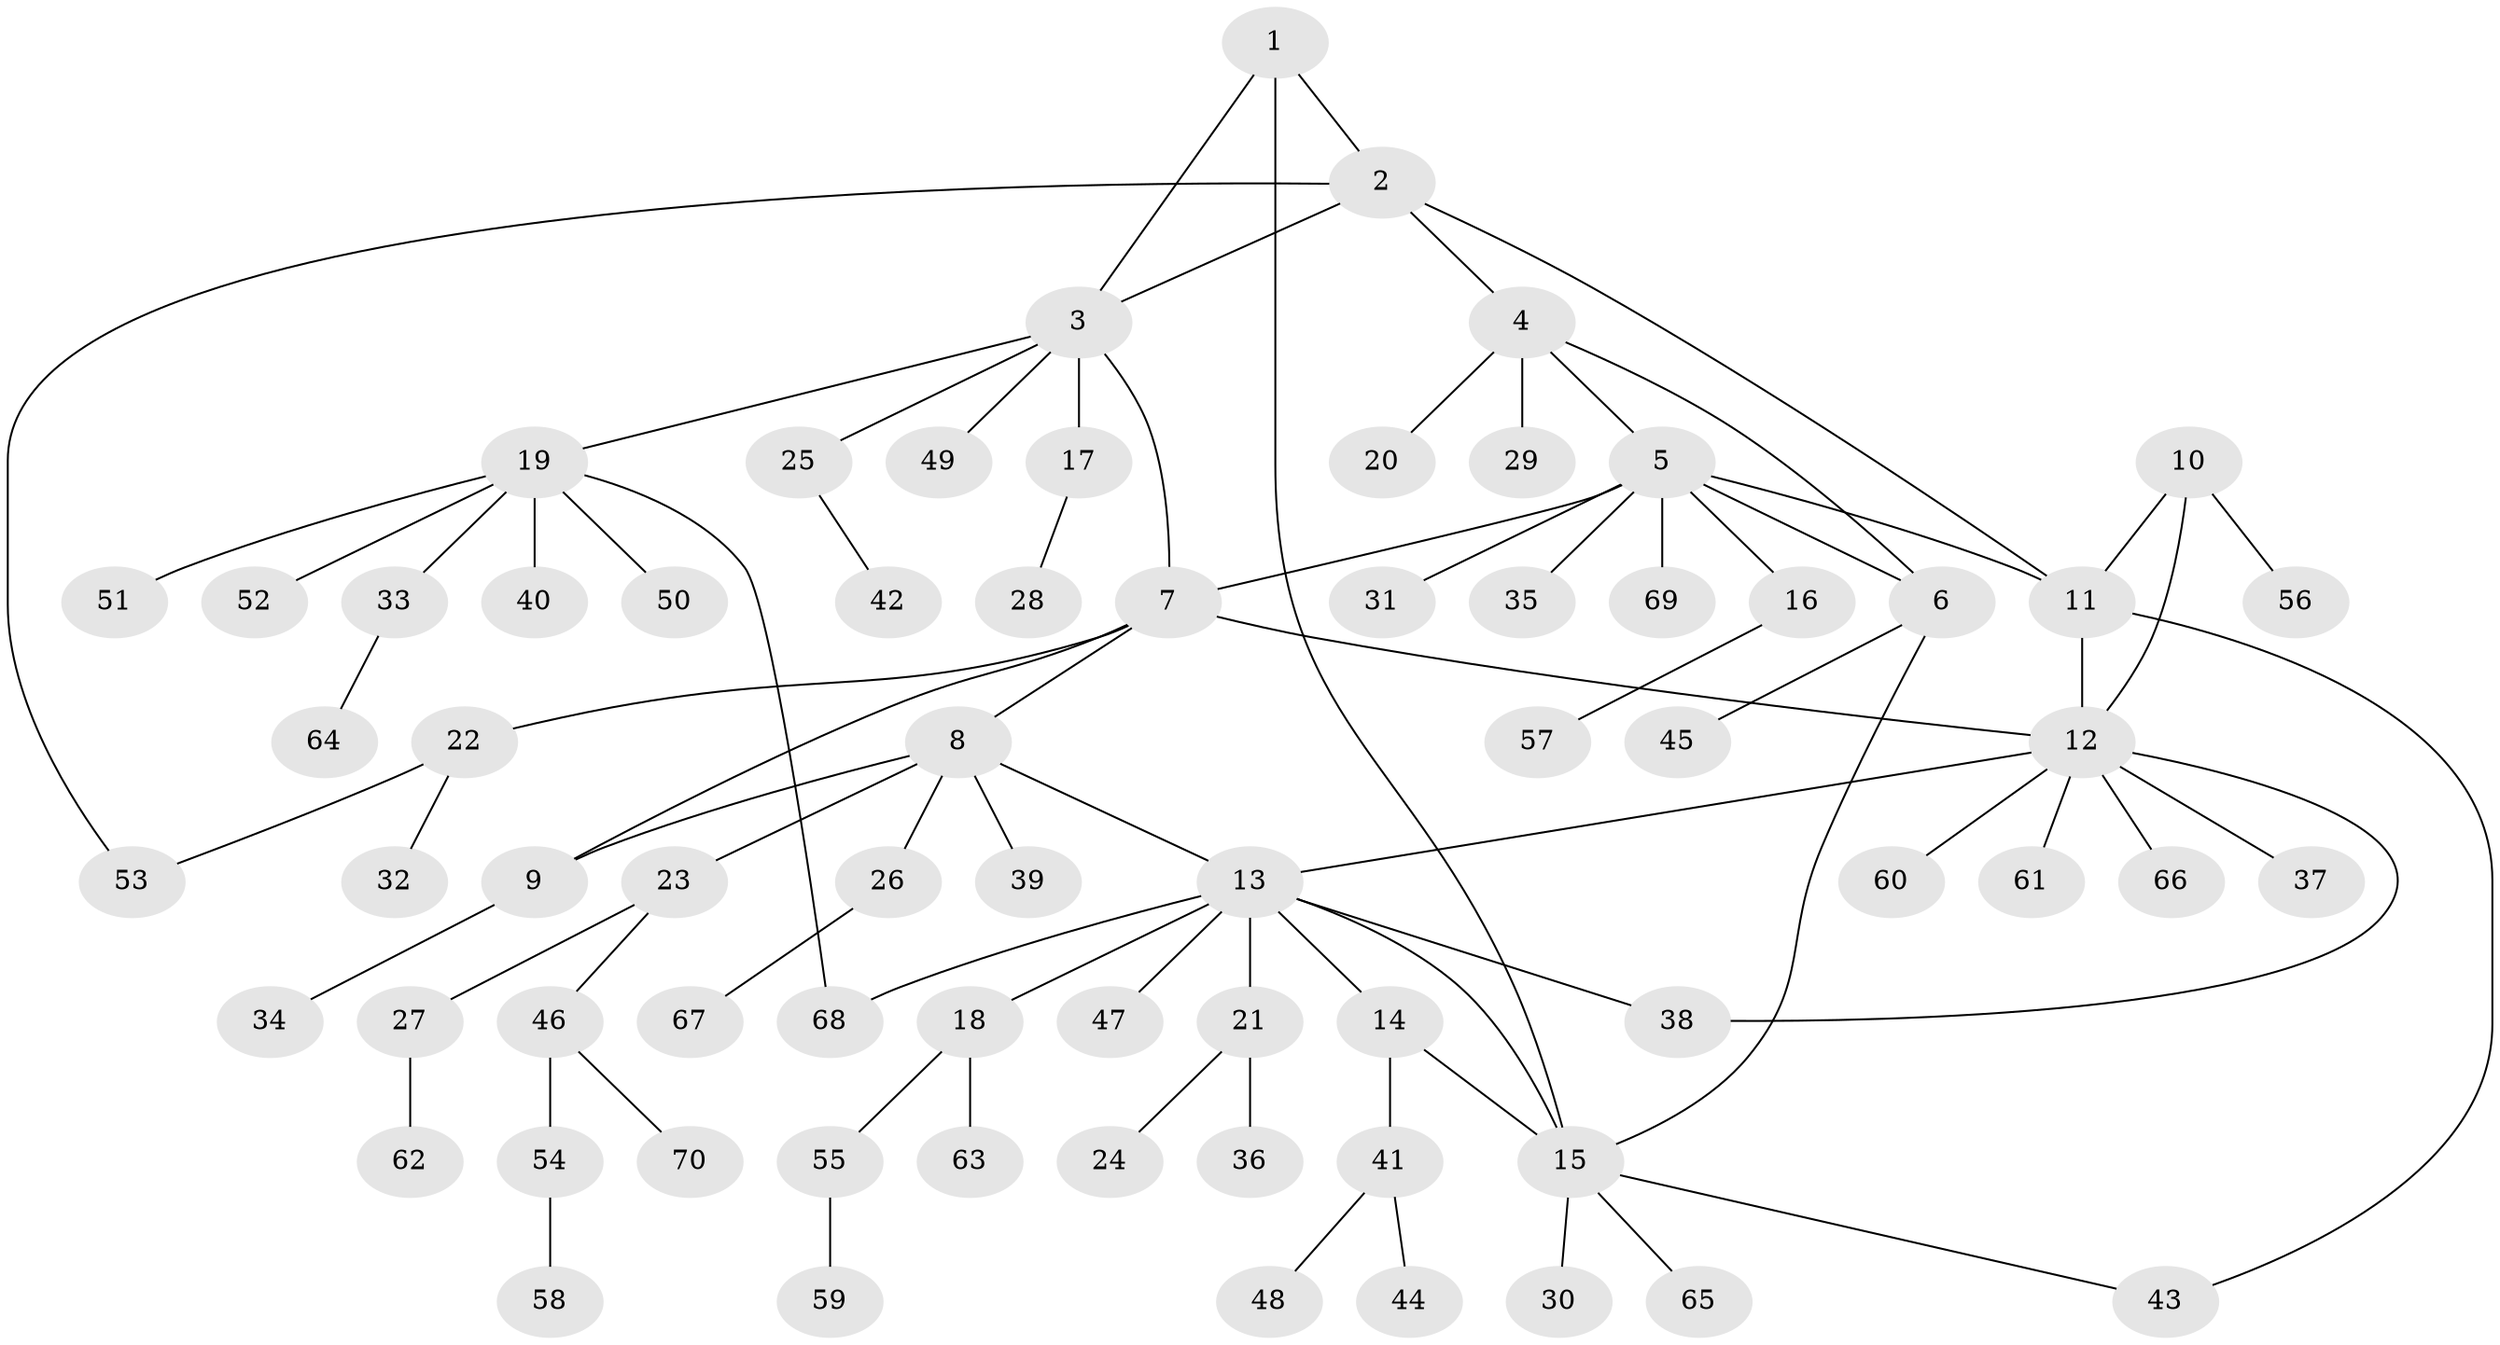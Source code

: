 // Generated by graph-tools (version 1.1) at 2025/02/03/09/25 03:02:38]
// undirected, 70 vertices, 84 edges
graph export_dot {
graph [start="1"]
  node [color=gray90,style=filled];
  1;
  2;
  3;
  4;
  5;
  6;
  7;
  8;
  9;
  10;
  11;
  12;
  13;
  14;
  15;
  16;
  17;
  18;
  19;
  20;
  21;
  22;
  23;
  24;
  25;
  26;
  27;
  28;
  29;
  30;
  31;
  32;
  33;
  34;
  35;
  36;
  37;
  38;
  39;
  40;
  41;
  42;
  43;
  44;
  45;
  46;
  47;
  48;
  49;
  50;
  51;
  52;
  53;
  54;
  55;
  56;
  57;
  58;
  59;
  60;
  61;
  62;
  63;
  64;
  65;
  66;
  67;
  68;
  69;
  70;
  1 -- 2;
  1 -- 3;
  1 -- 15;
  2 -- 3;
  2 -- 4;
  2 -- 11;
  2 -- 53;
  3 -- 7;
  3 -- 17;
  3 -- 19;
  3 -- 25;
  3 -- 49;
  4 -- 5;
  4 -- 6;
  4 -- 20;
  4 -- 29;
  5 -- 6;
  5 -- 7;
  5 -- 11;
  5 -- 16;
  5 -- 31;
  5 -- 35;
  5 -- 69;
  6 -- 15;
  6 -- 45;
  7 -- 8;
  7 -- 9;
  7 -- 12;
  7 -- 22;
  8 -- 9;
  8 -- 13;
  8 -- 23;
  8 -- 26;
  8 -- 39;
  9 -- 34;
  10 -- 11;
  10 -- 12;
  10 -- 56;
  11 -- 12;
  11 -- 43;
  12 -- 13;
  12 -- 37;
  12 -- 38;
  12 -- 60;
  12 -- 61;
  12 -- 66;
  13 -- 14;
  13 -- 15;
  13 -- 18;
  13 -- 21;
  13 -- 38;
  13 -- 47;
  13 -- 68;
  14 -- 15;
  14 -- 41;
  15 -- 30;
  15 -- 43;
  15 -- 65;
  16 -- 57;
  17 -- 28;
  18 -- 55;
  18 -- 63;
  19 -- 33;
  19 -- 40;
  19 -- 50;
  19 -- 51;
  19 -- 52;
  19 -- 68;
  21 -- 24;
  21 -- 36;
  22 -- 32;
  22 -- 53;
  23 -- 27;
  23 -- 46;
  25 -- 42;
  26 -- 67;
  27 -- 62;
  33 -- 64;
  41 -- 44;
  41 -- 48;
  46 -- 54;
  46 -- 70;
  54 -- 58;
  55 -- 59;
}

